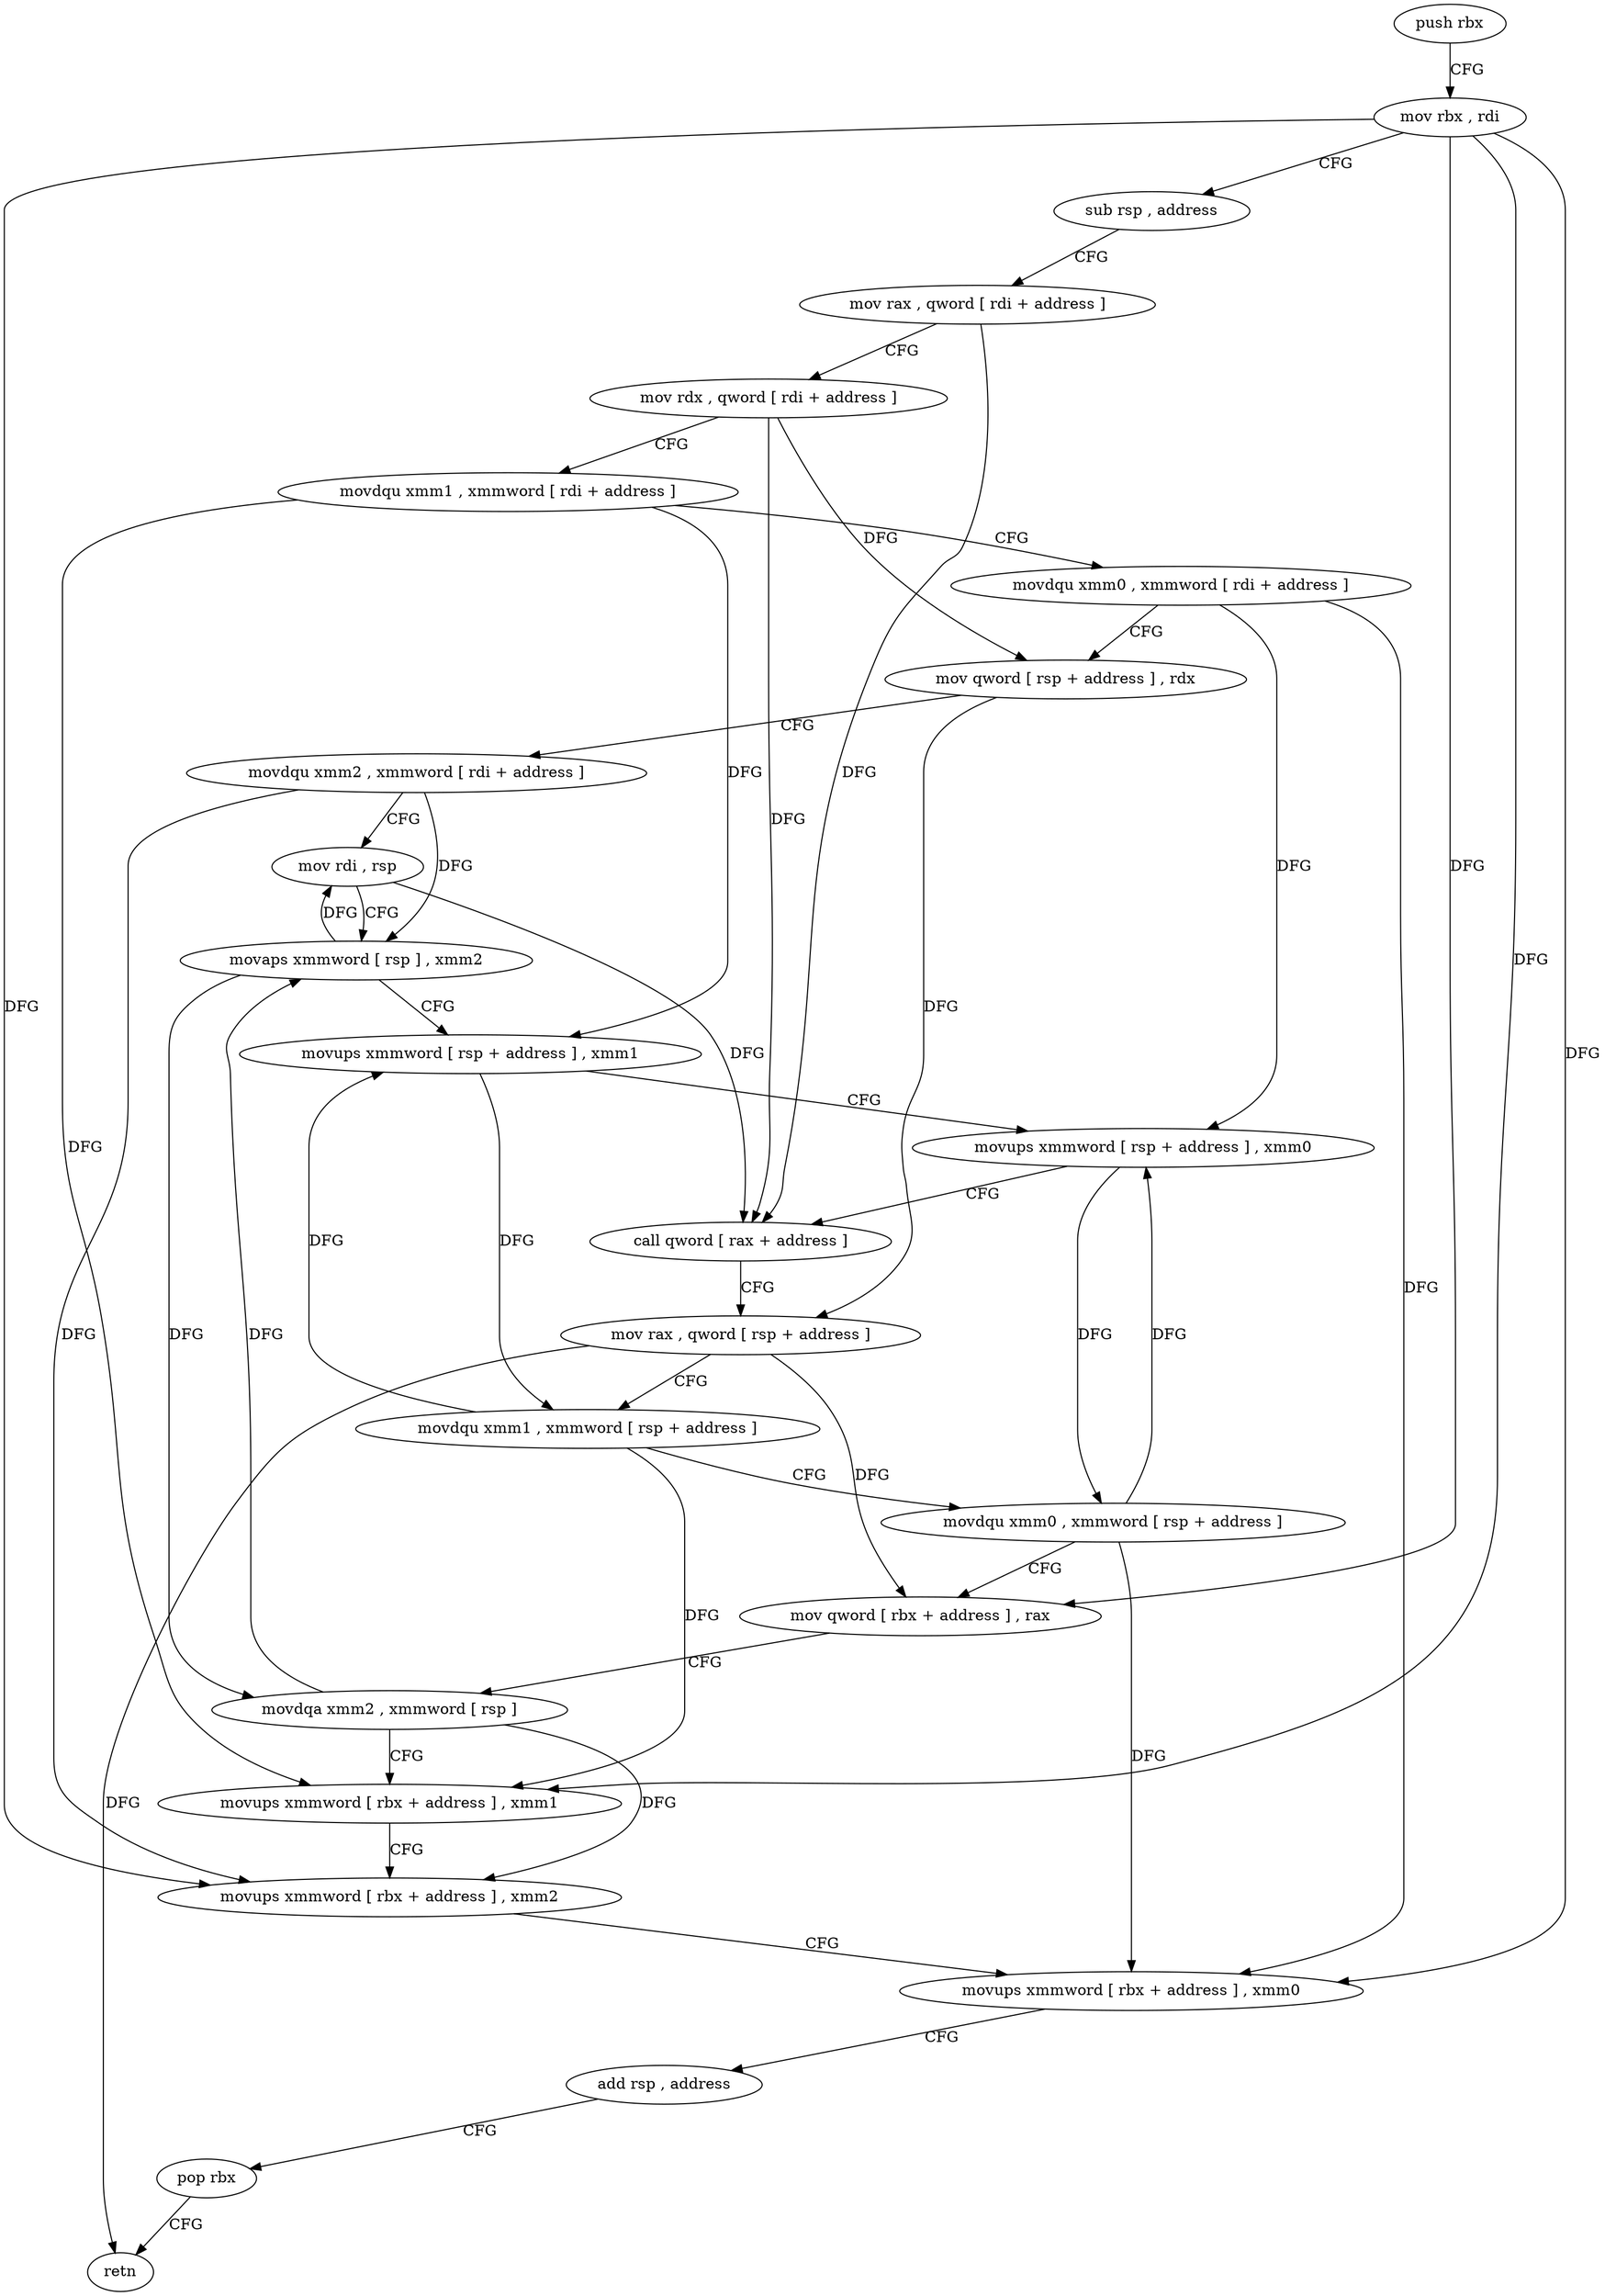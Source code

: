digraph "func" {
"79664" [label = "push rbx" ]
"79665" [label = "mov rbx , rdi" ]
"79668" [label = "sub rsp , address" ]
"79672" [label = "mov rax , qword [ rdi + address ]" ]
"79676" [label = "mov rdx , qword [ rdi + address ]" ]
"79680" [label = "movdqu xmm1 , xmmword [ rdi + address ]" ]
"79685" [label = "movdqu xmm0 , xmmword [ rdi + address ]" ]
"79690" [label = "mov qword [ rsp + address ] , rdx" ]
"79695" [label = "movdqu xmm2 , xmmword [ rdi + address ]" ]
"79700" [label = "mov rdi , rsp" ]
"79703" [label = "movaps xmmword [ rsp ] , xmm2" ]
"79707" [label = "movups xmmword [ rsp + address ] , xmm1" ]
"79712" [label = "movups xmmword [ rsp + address ] , xmm0" ]
"79717" [label = "call qword [ rax + address ]" ]
"79723" [label = "mov rax , qword [ rsp + address ]" ]
"79728" [label = "movdqu xmm1 , xmmword [ rsp + address ]" ]
"79734" [label = "movdqu xmm0 , xmmword [ rsp + address ]" ]
"79740" [label = "mov qword [ rbx + address ] , rax" ]
"79744" [label = "movdqa xmm2 , xmmword [ rsp ]" ]
"79749" [label = "movups xmmword [ rbx + address ] , xmm1" ]
"79753" [label = "movups xmmword [ rbx + address ] , xmm2" ]
"79757" [label = "movups xmmword [ rbx + address ] , xmm0" ]
"79761" [label = "add rsp , address" ]
"79765" [label = "pop rbx" ]
"79766" [label = "retn" ]
"79664" -> "79665" [ label = "CFG" ]
"79665" -> "79668" [ label = "CFG" ]
"79665" -> "79740" [ label = "DFG" ]
"79665" -> "79749" [ label = "DFG" ]
"79665" -> "79753" [ label = "DFG" ]
"79665" -> "79757" [ label = "DFG" ]
"79668" -> "79672" [ label = "CFG" ]
"79672" -> "79676" [ label = "CFG" ]
"79672" -> "79717" [ label = "DFG" ]
"79676" -> "79680" [ label = "CFG" ]
"79676" -> "79690" [ label = "DFG" ]
"79676" -> "79717" [ label = "DFG" ]
"79680" -> "79685" [ label = "CFG" ]
"79680" -> "79707" [ label = "DFG" ]
"79680" -> "79749" [ label = "DFG" ]
"79685" -> "79690" [ label = "CFG" ]
"79685" -> "79712" [ label = "DFG" ]
"79685" -> "79757" [ label = "DFG" ]
"79690" -> "79695" [ label = "CFG" ]
"79690" -> "79723" [ label = "DFG" ]
"79695" -> "79700" [ label = "CFG" ]
"79695" -> "79703" [ label = "DFG" ]
"79695" -> "79753" [ label = "DFG" ]
"79700" -> "79703" [ label = "CFG" ]
"79700" -> "79717" [ label = "DFG" ]
"79703" -> "79707" [ label = "CFG" ]
"79703" -> "79700" [ label = "DFG" ]
"79703" -> "79744" [ label = "DFG" ]
"79707" -> "79712" [ label = "CFG" ]
"79707" -> "79728" [ label = "DFG" ]
"79712" -> "79717" [ label = "CFG" ]
"79712" -> "79734" [ label = "DFG" ]
"79717" -> "79723" [ label = "CFG" ]
"79723" -> "79728" [ label = "CFG" ]
"79723" -> "79740" [ label = "DFG" ]
"79723" -> "79766" [ label = "DFG" ]
"79728" -> "79734" [ label = "CFG" ]
"79728" -> "79707" [ label = "DFG" ]
"79728" -> "79749" [ label = "DFG" ]
"79734" -> "79740" [ label = "CFG" ]
"79734" -> "79712" [ label = "DFG" ]
"79734" -> "79757" [ label = "DFG" ]
"79740" -> "79744" [ label = "CFG" ]
"79744" -> "79749" [ label = "CFG" ]
"79744" -> "79703" [ label = "DFG" ]
"79744" -> "79753" [ label = "DFG" ]
"79749" -> "79753" [ label = "CFG" ]
"79753" -> "79757" [ label = "CFG" ]
"79757" -> "79761" [ label = "CFG" ]
"79761" -> "79765" [ label = "CFG" ]
"79765" -> "79766" [ label = "CFG" ]
}
